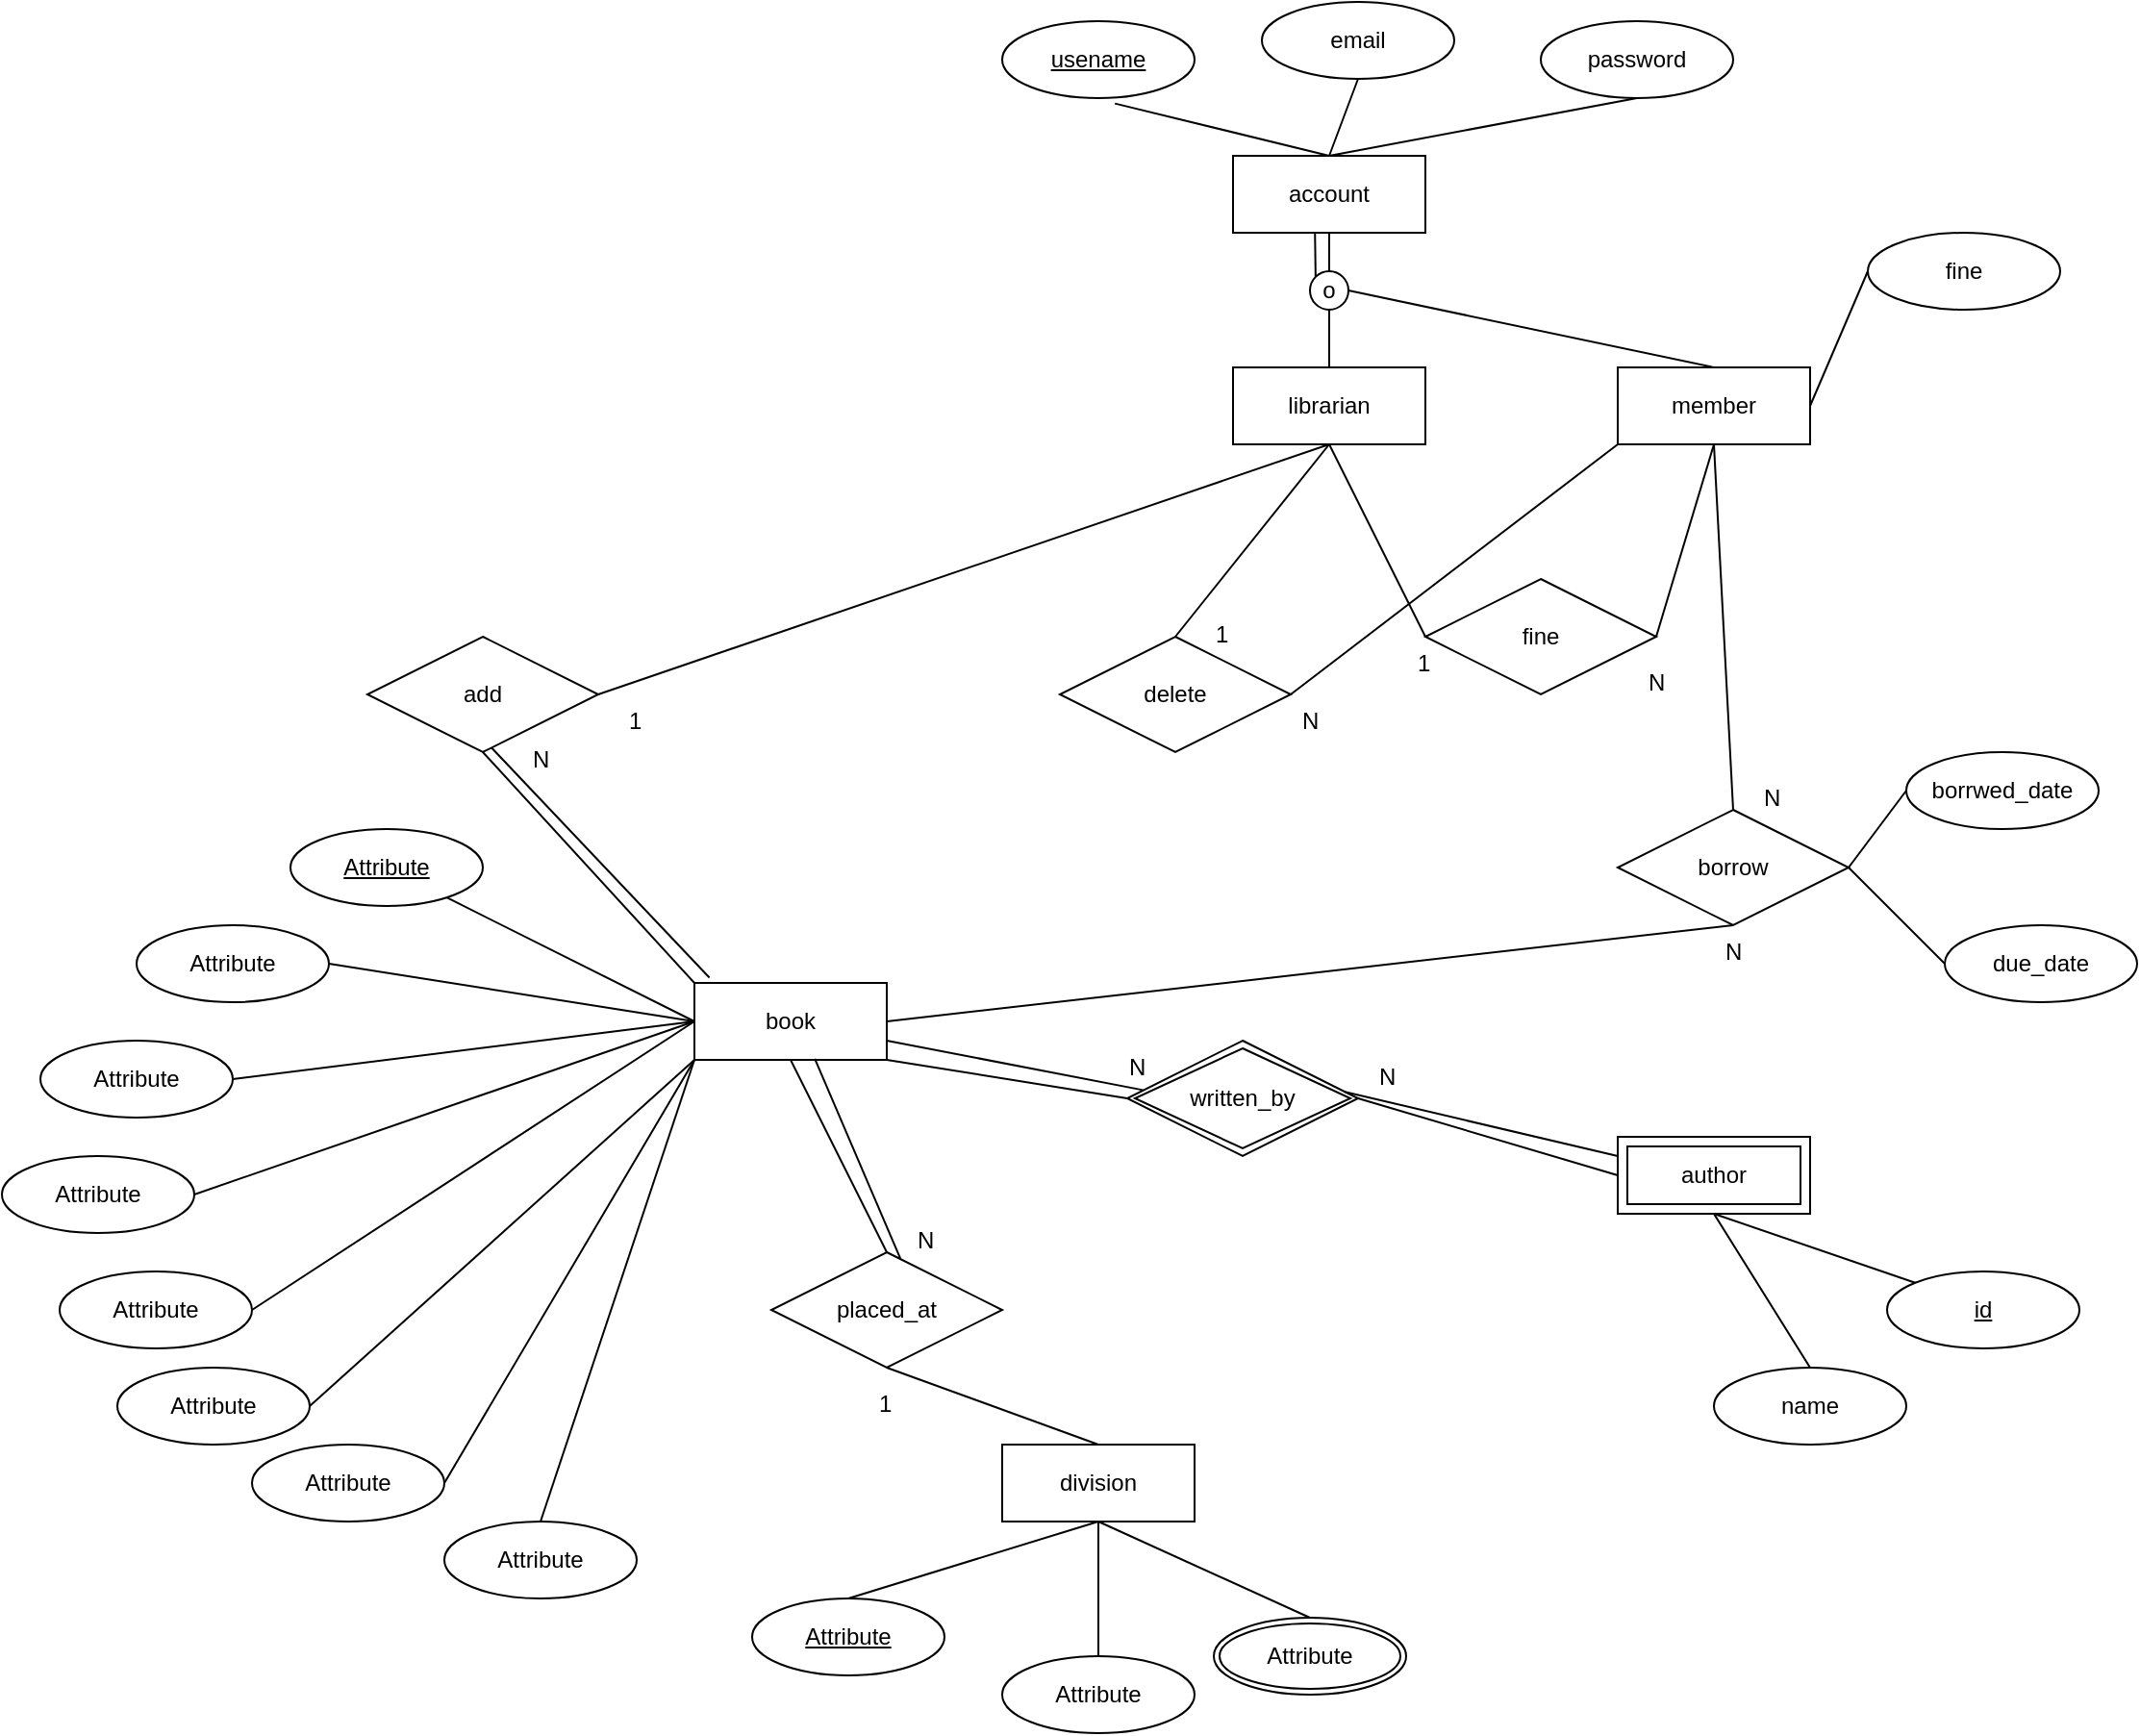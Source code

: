 <mxfile version="14.4.2" type="github">
  <diagram id="j3Z4iEj-AahcLPHdQoN0" name="Page-1">
    <mxGraphModel dx="2530" dy="1872" grid="1" gridSize="10" guides="1" tooltips="1" connect="1" arrows="1" fold="1" page="1" pageScale="1" pageWidth="850" pageHeight="1100" math="0" shadow="0">
      <root>
        <mxCell id="0" />
        <mxCell id="1" parent="0" />
        <mxCell id="8FBa52UY_1ct1oGuE3lu-1" value="account" style="whiteSpace=wrap;html=1;align=center;" vertex="1" parent="1">
          <mxGeometry x="360" y="10" width="100" height="40" as="geometry" />
        </mxCell>
        <mxCell id="8FBa52UY_1ct1oGuE3lu-3" value="librarian" style="whiteSpace=wrap;html=1;align=center;" vertex="1" parent="1">
          <mxGeometry x="360" y="120" width="100" height="40" as="geometry" />
        </mxCell>
        <mxCell id="8FBa52UY_1ct1oGuE3lu-4" value="member" style="whiteSpace=wrap;html=1;align=center;" vertex="1" parent="1">
          <mxGeometry x="560" y="120" width="100" height="40" as="geometry" />
        </mxCell>
        <mxCell id="8FBa52UY_1ct1oGuE3lu-5" value="book" style="whiteSpace=wrap;html=1;align=center;" vertex="1" parent="1">
          <mxGeometry x="80" y="440" width="100" height="40" as="geometry" />
        </mxCell>
        <mxCell id="8FBa52UY_1ct1oGuE3lu-6" value="division" style="whiteSpace=wrap;html=1;align=center;" vertex="1" parent="1">
          <mxGeometry x="240" y="680" width="100" height="40" as="geometry" />
        </mxCell>
        <mxCell id="8FBa52UY_1ct1oGuE3lu-8" value="usename" style="ellipse;whiteSpace=wrap;html=1;align=center;fontStyle=4;" vertex="1" parent="1">
          <mxGeometry x="240" y="-60" width="100" height="40" as="geometry" />
        </mxCell>
        <mxCell id="8FBa52UY_1ct1oGuE3lu-9" value="email" style="ellipse;whiteSpace=wrap;html=1;align=center;" vertex="1" parent="1">
          <mxGeometry x="375" y="-70" width="100" height="40" as="geometry" />
        </mxCell>
        <mxCell id="8FBa52UY_1ct1oGuE3lu-10" value="password" style="ellipse;whiteSpace=wrap;html=1;align=center;" vertex="1" parent="1">
          <mxGeometry x="520" y="-60" width="100" height="40" as="geometry" />
        </mxCell>
        <mxCell id="8FBa52UY_1ct1oGuE3lu-11" value="borrow" style="shape=rhombus;perimeter=rhombusPerimeter;whiteSpace=wrap;html=1;align=center;" vertex="1" parent="1">
          <mxGeometry x="560" y="350" width="120" height="60" as="geometry" />
        </mxCell>
        <mxCell id="8FBa52UY_1ct1oGuE3lu-12" value="delete" style="shape=rhombus;perimeter=rhombusPerimeter;whiteSpace=wrap;html=1;align=center;" vertex="1" parent="1">
          <mxGeometry x="270" y="260" width="120" height="60" as="geometry" />
        </mxCell>
        <mxCell id="8FBa52UY_1ct1oGuE3lu-14" value="add" style="shape=rhombus;perimeter=rhombusPerimeter;whiteSpace=wrap;html=1;align=center;" vertex="1" parent="1">
          <mxGeometry x="-90" y="260" width="120" height="60" as="geometry" />
        </mxCell>
        <mxCell id="8FBa52UY_1ct1oGuE3lu-15" value="placed_at" style="shape=rhombus;perimeter=rhombusPerimeter;whiteSpace=wrap;html=1;align=center;" vertex="1" parent="1">
          <mxGeometry x="120" y="580" width="120" height="60" as="geometry" />
        </mxCell>
        <mxCell id="8FBa52UY_1ct1oGuE3lu-16" value="author" style="shape=ext;margin=3;double=1;whiteSpace=wrap;html=1;align=center;" vertex="1" parent="1">
          <mxGeometry x="560" y="520" width="100" height="40" as="geometry" />
        </mxCell>
        <mxCell id="8FBa52UY_1ct1oGuE3lu-17" value="written_by" style="shape=rhombus;double=1;perimeter=rhombusPerimeter;whiteSpace=wrap;html=1;align=center;" vertex="1" parent="1">
          <mxGeometry x="305" y="470" width="120" height="60" as="geometry" />
        </mxCell>
        <mxCell id="8FBa52UY_1ct1oGuE3lu-18" value="" style="endArrow=none;html=1;rounded=0;entryX=0.5;entryY=1;entryDx=0;entryDy=0;exitX=0.5;exitY=0;exitDx=0;exitDy=0;" edge="1" parent="1" source="8FBa52UY_1ct1oGuE3lu-11" target="8FBa52UY_1ct1oGuE3lu-4">
          <mxGeometry relative="1" as="geometry">
            <mxPoint x="300" y="240" as="sourcePoint" />
            <mxPoint x="460" y="240" as="targetPoint" />
          </mxGeometry>
        </mxCell>
        <mxCell id="8FBa52UY_1ct1oGuE3lu-20" value="" style="endArrow=none;html=1;rounded=0;entryX=0.5;entryY=1;entryDx=0;entryDy=0;exitX=1;exitY=0.5;exitDx=0;exitDy=0;" edge="1" parent="1" source="8FBa52UY_1ct1oGuE3lu-5" target="8FBa52UY_1ct1oGuE3lu-11">
          <mxGeometry relative="1" as="geometry">
            <mxPoint x="300" y="400" as="sourcePoint" />
            <mxPoint x="460" y="400" as="targetPoint" />
          </mxGeometry>
        </mxCell>
        <mxCell id="8FBa52UY_1ct1oGuE3lu-22" value="" style="endArrow=none;html=1;rounded=0;entryX=0;entryY=1;entryDx=0;entryDy=0;exitX=1;exitY=0.5;exitDx=0;exitDy=0;" edge="1" parent="1" source="8FBa52UY_1ct1oGuE3lu-12" target="8FBa52UY_1ct1oGuE3lu-4">
          <mxGeometry relative="1" as="geometry">
            <mxPoint x="360" y="240" as="sourcePoint" />
            <mxPoint x="520" y="240" as="targetPoint" />
          </mxGeometry>
        </mxCell>
        <mxCell id="8FBa52UY_1ct1oGuE3lu-23" value="" style="endArrow=none;html=1;rounded=0;entryX=0.5;entryY=1;entryDx=0;entryDy=0;exitX=0.5;exitY=0;exitDx=0;exitDy=0;" edge="1" parent="1" source="8FBa52UY_1ct1oGuE3lu-12" target="8FBa52UY_1ct1oGuE3lu-3">
          <mxGeometry relative="1" as="geometry">
            <mxPoint x="240" y="200" as="sourcePoint" />
            <mxPoint x="400" y="200" as="targetPoint" />
          </mxGeometry>
        </mxCell>
        <mxCell id="8FBa52UY_1ct1oGuE3lu-24" value="" style="endArrow=none;html=1;rounded=0;exitX=1;exitY=1;exitDx=0;exitDy=0;entryX=0;entryY=0.5;entryDx=0;entryDy=0;" edge="1" parent="1" source="8FBa52UY_1ct1oGuE3lu-5" target="8FBa52UY_1ct1oGuE3lu-17">
          <mxGeometry relative="1" as="geometry">
            <mxPoint x="300" y="440" as="sourcePoint" />
            <mxPoint x="460" y="440" as="targetPoint" />
          </mxGeometry>
        </mxCell>
        <mxCell id="8FBa52UY_1ct1oGuE3lu-25" value="" style="endArrow=none;html=1;rounded=0;entryX=0;entryY=0.5;entryDx=0;entryDy=0;exitX=1;exitY=0.5;exitDx=0;exitDy=0;" edge="1" parent="1" source="8FBa52UY_1ct1oGuE3lu-17" target="8FBa52UY_1ct1oGuE3lu-16">
          <mxGeometry relative="1" as="geometry">
            <mxPoint x="300" y="440" as="sourcePoint" />
            <mxPoint x="460" y="440" as="targetPoint" />
          </mxGeometry>
        </mxCell>
        <mxCell id="8FBa52UY_1ct1oGuE3lu-26" value="" style="endArrow=none;html=1;rounded=0;entryX=0;entryY=0.25;entryDx=0;entryDy=0;exitX=0.938;exitY=0.442;exitDx=0;exitDy=0;exitPerimeter=0;" edge="1" parent="1" source="8FBa52UY_1ct1oGuE3lu-17" target="8FBa52UY_1ct1oGuE3lu-16">
          <mxGeometry relative="1" as="geometry">
            <mxPoint x="300" y="440" as="sourcePoint" />
            <mxPoint x="460" y="440" as="targetPoint" />
          </mxGeometry>
        </mxCell>
        <mxCell id="8FBa52UY_1ct1oGuE3lu-27" value="" style="endArrow=none;html=1;rounded=0;exitX=0.5;exitY=1;exitDx=0;exitDy=0;entryX=0;entryY=0;entryDx=0;entryDy=0;" edge="1" parent="1" source="8FBa52UY_1ct1oGuE3lu-14" target="8FBa52UY_1ct1oGuE3lu-5">
          <mxGeometry relative="1" as="geometry">
            <mxPoint x="80" y="350" as="sourcePoint" />
            <mxPoint x="240" y="350" as="targetPoint" />
          </mxGeometry>
        </mxCell>
        <mxCell id="8FBa52UY_1ct1oGuE3lu-28" value="" style="endArrow=none;html=1;rounded=0;exitX=0.538;exitY=0.963;exitDx=0;exitDy=0;exitPerimeter=0;entryX=0.078;entryY=-0.069;entryDx=0;entryDy=0;entryPerimeter=0;" edge="1" parent="1" source="8FBa52UY_1ct1oGuE3lu-14" target="8FBa52UY_1ct1oGuE3lu-5">
          <mxGeometry relative="1" as="geometry">
            <mxPoint x="80" y="350" as="sourcePoint" />
            <mxPoint x="240" y="350" as="targetPoint" />
          </mxGeometry>
        </mxCell>
        <mxCell id="8FBa52UY_1ct1oGuE3lu-29" value="" style="endArrow=none;html=1;rounded=0;exitX=1;exitY=0.5;exitDx=0;exitDy=0;" edge="1" parent="1" source="8FBa52UY_1ct1oGuE3lu-14">
          <mxGeometry relative="1" as="geometry">
            <mxPoint x="160" y="140" as="sourcePoint" />
            <mxPoint x="410" y="160" as="targetPoint" />
          </mxGeometry>
        </mxCell>
        <mxCell id="8FBa52UY_1ct1oGuE3lu-31" value="" style="endArrow=none;html=1;rounded=0;exitX=1;exitY=0.75;exitDx=0;exitDy=0;entryX=0.068;entryY=0.428;entryDx=0;entryDy=0;entryPerimeter=0;" edge="1" parent="1" source="8FBa52UY_1ct1oGuE3lu-5" target="8FBa52UY_1ct1oGuE3lu-17">
          <mxGeometry relative="1" as="geometry">
            <mxPoint x="240" y="540" as="sourcePoint" />
            <mxPoint x="400" y="540" as="targetPoint" />
          </mxGeometry>
        </mxCell>
        <mxCell id="8FBa52UY_1ct1oGuE3lu-32" value="" style="endArrow=none;html=1;rounded=0;entryX=0.5;entryY=1;entryDx=0;entryDy=0;exitX=0.5;exitY=0;exitDx=0;exitDy=0;" edge="1" parent="1" source="8FBa52UY_1ct1oGuE3lu-15" target="8FBa52UY_1ct1oGuE3lu-5">
          <mxGeometry relative="1" as="geometry">
            <mxPoint x="200" y="590" as="sourcePoint" />
            <mxPoint x="360" y="590" as="targetPoint" />
          </mxGeometry>
        </mxCell>
        <mxCell id="8FBa52UY_1ct1oGuE3lu-33" value="" style="endArrow=none;html=1;rounded=0;entryX=0.5;entryY=0;entryDx=0;entryDy=0;exitX=0.5;exitY=1;exitDx=0;exitDy=0;" edge="1" parent="1" source="8FBa52UY_1ct1oGuE3lu-15" target="8FBa52UY_1ct1oGuE3lu-6">
          <mxGeometry relative="1" as="geometry">
            <mxPoint x="200" y="590" as="sourcePoint" />
            <mxPoint x="360" y="590" as="targetPoint" />
          </mxGeometry>
        </mxCell>
        <mxCell id="8FBa52UY_1ct1oGuE3lu-34" value="" style="endArrow=none;html=1;rounded=0;entryX=0.626;entryY=0.987;entryDx=0;entryDy=0;entryPerimeter=0;exitX=0.559;exitY=0.055;exitDx=0;exitDy=0;exitPerimeter=0;" edge="1" parent="1" source="8FBa52UY_1ct1oGuE3lu-15" target="8FBa52UY_1ct1oGuE3lu-5">
          <mxGeometry relative="1" as="geometry">
            <mxPoint x="200" y="590" as="sourcePoint" />
            <mxPoint x="360" y="590" as="targetPoint" />
          </mxGeometry>
        </mxCell>
        <mxCell id="8FBa52UY_1ct1oGuE3lu-35" value="o" style="ellipse;whiteSpace=wrap;html=1;aspect=fixed;" vertex="1" parent="1">
          <mxGeometry x="400" y="70" width="20" height="20" as="geometry" />
        </mxCell>
        <mxCell id="8FBa52UY_1ct1oGuE3lu-36" value="" style="endArrow=none;html=1;entryX=0.5;entryY=0;entryDx=0;entryDy=0;exitX=1;exitY=0.5;exitDx=0;exitDy=0;" edge="1" parent="1" source="8FBa52UY_1ct1oGuE3lu-35" target="8FBa52UY_1ct1oGuE3lu-4">
          <mxGeometry width="50" height="50" relative="1" as="geometry">
            <mxPoint x="500" y="130" as="sourcePoint" />
            <mxPoint x="550" y="80" as="targetPoint" />
          </mxGeometry>
        </mxCell>
        <mxCell id="8FBa52UY_1ct1oGuE3lu-37" value="" style="endArrow=none;html=1;exitX=0.5;exitY=1;exitDx=0;exitDy=0;" edge="1" parent="1" source="8FBa52UY_1ct1oGuE3lu-35" target="8FBa52UY_1ct1oGuE3lu-3">
          <mxGeometry width="50" height="50" relative="1" as="geometry">
            <mxPoint x="500" y="130" as="sourcePoint" />
            <mxPoint x="550" y="80" as="targetPoint" />
          </mxGeometry>
        </mxCell>
        <mxCell id="8FBa52UY_1ct1oGuE3lu-39" value="" style="endArrow=none;html=1;entryX=0.5;entryY=1;entryDx=0;entryDy=0;exitX=0.5;exitY=0;exitDx=0;exitDy=0;" edge="1" parent="1" source="8FBa52UY_1ct1oGuE3lu-35" target="8FBa52UY_1ct1oGuE3lu-1">
          <mxGeometry width="50" height="50" relative="1" as="geometry">
            <mxPoint x="390" y="120" as="sourcePoint" />
            <mxPoint x="440" y="70" as="targetPoint" />
          </mxGeometry>
        </mxCell>
        <mxCell id="8FBa52UY_1ct1oGuE3lu-40" value="" style="endArrow=none;html=1;entryX=0.426;entryY=0.999;entryDx=0;entryDy=0;entryPerimeter=0;exitX=0;exitY=0;exitDx=0;exitDy=0;" edge="1" parent="1" source="8FBa52UY_1ct1oGuE3lu-35" target="8FBa52UY_1ct1oGuE3lu-1">
          <mxGeometry width="50" height="50" relative="1" as="geometry">
            <mxPoint x="390" y="120" as="sourcePoint" />
            <mxPoint x="440" y="70" as="targetPoint" />
          </mxGeometry>
        </mxCell>
        <mxCell id="8FBa52UY_1ct1oGuE3lu-41" value="Attribute" style="ellipse;whiteSpace=wrap;html=1;align=center;fontStyle=4;" vertex="1" parent="1">
          <mxGeometry x="-130" y="360" width="100" height="40" as="geometry" />
        </mxCell>
        <mxCell id="8FBa52UY_1ct1oGuE3lu-42" value="Attribute" style="ellipse;whiteSpace=wrap;html=1;align=center;" vertex="1" parent="1">
          <mxGeometry x="-210" y="410" width="100" height="40" as="geometry" />
        </mxCell>
        <mxCell id="8FBa52UY_1ct1oGuE3lu-43" value="Attribute" style="ellipse;whiteSpace=wrap;html=1;align=center;" vertex="1" parent="1">
          <mxGeometry x="-260" y="470" width="100" height="40" as="geometry" />
        </mxCell>
        <mxCell id="8FBa52UY_1ct1oGuE3lu-44" value="Attribute" style="ellipse;whiteSpace=wrap;html=1;align=center;" vertex="1" parent="1">
          <mxGeometry x="-280" y="530" width="100" height="40" as="geometry" />
        </mxCell>
        <mxCell id="8FBa52UY_1ct1oGuE3lu-45" value="Attribute" style="ellipse;whiteSpace=wrap;html=1;align=center;" vertex="1" parent="1">
          <mxGeometry x="-250" y="590" width="100" height="40" as="geometry" />
        </mxCell>
        <mxCell id="8FBa52UY_1ct1oGuE3lu-46" value="Attribute" style="ellipse;whiteSpace=wrap;html=1;align=center;" vertex="1" parent="1">
          <mxGeometry x="-220" y="640" width="100" height="40" as="geometry" />
        </mxCell>
        <mxCell id="8FBa52UY_1ct1oGuE3lu-47" value="Attribute" style="ellipse;whiteSpace=wrap;html=1;align=center;" vertex="1" parent="1">
          <mxGeometry x="-150" y="680" width="100" height="40" as="geometry" />
        </mxCell>
        <mxCell id="8FBa52UY_1ct1oGuE3lu-48" value="Attribute" style="ellipse;whiteSpace=wrap;html=1;align=center;" vertex="1" parent="1">
          <mxGeometry x="-50" y="720" width="100" height="40" as="geometry" />
        </mxCell>
        <mxCell id="8FBa52UY_1ct1oGuE3lu-50" value="name" style="ellipse;whiteSpace=wrap;html=1;align=center;" vertex="1" parent="1">
          <mxGeometry x="610" y="640" width="100" height="40" as="geometry" />
        </mxCell>
        <mxCell id="8FBa52UY_1ct1oGuE3lu-51" value="id" style="ellipse;whiteSpace=wrap;html=1;align=center;fontStyle=4;" vertex="1" parent="1">
          <mxGeometry x="700" y="590" width="100" height="40" as="geometry" />
        </mxCell>
        <mxCell id="8FBa52UY_1ct1oGuE3lu-52" value="Attribute" style="ellipse;whiteSpace=wrap;html=1;align=center;" vertex="1" parent="1">
          <mxGeometry x="240" y="790" width="100" height="40" as="geometry" />
        </mxCell>
        <mxCell id="8FBa52UY_1ct1oGuE3lu-53" value="Attribute" style="ellipse;whiteSpace=wrap;html=1;align=center;fontStyle=4;" vertex="1" parent="1">
          <mxGeometry x="110" y="760" width="100" height="40" as="geometry" />
        </mxCell>
        <mxCell id="8FBa52UY_1ct1oGuE3lu-55" value="Attribute" style="ellipse;shape=doubleEllipse;margin=3;whiteSpace=wrap;html=1;align=center;" vertex="1" parent="1">
          <mxGeometry x="350" y="770" width="100" height="40" as="geometry" />
        </mxCell>
        <mxCell id="8FBa52UY_1ct1oGuE3lu-56" value="borrwed_date" style="ellipse;whiteSpace=wrap;html=1;align=center;" vertex="1" parent="1">
          <mxGeometry x="710" y="320" width="100" height="40" as="geometry" />
        </mxCell>
        <mxCell id="8FBa52UY_1ct1oGuE3lu-57" value="due_date" style="ellipse;whiteSpace=wrap;html=1;align=center;" vertex="1" parent="1">
          <mxGeometry x="730" y="410" width="100" height="40" as="geometry" />
        </mxCell>
        <mxCell id="8FBa52UY_1ct1oGuE3lu-58" value="" style="endArrow=none;html=1;rounded=0;exitX=1;exitY=0.5;exitDx=0;exitDy=0;entryX=0;entryY=0.5;entryDx=0;entryDy=0;" edge="1" parent="1" source="8FBa52UY_1ct1oGuE3lu-11" target="8FBa52UY_1ct1oGuE3lu-56">
          <mxGeometry relative="1" as="geometry">
            <mxPoint x="560" y="260" as="sourcePoint" />
            <mxPoint x="720" y="260" as="targetPoint" />
          </mxGeometry>
        </mxCell>
        <mxCell id="8FBa52UY_1ct1oGuE3lu-59" value="" style="endArrow=none;html=1;rounded=0;entryX=0;entryY=0.5;entryDx=0;entryDy=0;" edge="1" parent="1" target="8FBa52UY_1ct1oGuE3lu-57">
          <mxGeometry relative="1" as="geometry">
            <mxPoint x="680" y="380" as="sourcePoint" />
            <mxPoint x="880" y="390" as="targetPoint" />
          </mxGeometry>
        </mxCell>
        <mxCell id="8FBa52UY_1ct1oGuE3lu-60" value="" style="endArrow=none;html=1;rounded=0;" edge="1" parent="1" source="8FBa52UY_1ct1oGuE3lu-41">
          <mxGeometry relative="1" as="geometry">
            <mxPoint x="240" y="390" as="sourcePoint" />
            <mxPoint x="80" y="460" as="targetPoint" />
          </mxGeometry>
        </mxCell>
        <mxCell id="8FBa52UY_1ct1oGuE3lu-61" value="" style="endArrow=none;html=1;rounded=0;exitX=1;exitY=0.5;exitDx=0;exitDy=0;entryX=0;entryY=0.5;entryDx=0;entryDy=0;" edge="1" parent="1" source="8FBa52UY_1ct1oGuE3lu-42" target="8FBa52UY_1ct1oGuE3lu-5">
          <mxGeometry relative="1" as="geometry">
            <mxPoint x="240" y="410" as="sourcePoint" />
            <mxPoint x="400" y="410" as="targetPoint" />
          </mxGeometry>
        </mxCell>
        <mxCell id="8FBa52UY_1ct1oGuE3lu-62" value="" style="endArrow=none;html=1;rounded=0;exitX=1;exitY=0.5;exitDx=0;exitDy=0;entryX=0;entryY=0.5;entryDx=0;entryDy=0;" edge="1" parent="1" source="8FBa52UY_1ct1oGuE3lu-43" target="8FBa52UY_1ct1oGuE3lu-5">
          <mxGeometry relative="1" as="geometry">
            <mxPoint x="240" y="410" as="sourcePoint" />
            <mxPoint x="400" y="410" as="targetPoint" />
          </mxGeometry>
        </mxCell>
        <mxCell id="8FBa52UY_1ct1oGuE3lu-63" value="" style="endArrow=none;html=1;rounded=0;exitX=1;exitY=0.5;exitDx=0;exitDy=0;" edge="1" parent="1" source="8FBa52UY_1ct1oGuE3lu-44">
          <mxGeometry relative="1" as="geometry">
            <mxPoint x="240" y="410" as="sourcePoint" />
            <mxPoint x="80" y="460" as="targetPoint" />
          </mxGeometry>
        </mxCell>
        <mxCell id="8FBa52UY_1ct1oGuE3lu-64" value="" style="endArrow=none;html=1;rounded=0;exitX=1;exitY=0.5;exitDx=0;exitDy=0;" edge="1" parent="1" source="8FBa52UY_1ct1oGuE3lu-45">
          <mxGeometry relative="1" as="geometry">
            <mxPoint x="240" y="410" as="sourcePoint" />
            <mxPoint x="80" y="460" as="targetPoint" />
          </mxGeometry>
        </mxCell>
        <mxCell id="8FBa52UY_1ct1oGuE3lu-65" value="" style="endArrow=none;html=1;rounded=0;exitX=1;exitY=0.5;exitDx=0;exitDy=0;entryX=0;entryY=1;entryDx=0;entryDy=0;" edge="1" parent="1" source="8FBa52UY_1ct1oGuE3lu-46" target="8FBa52UY_1ct1oGuE3lu-5">
          <mxGeometry relative="1" as="geometry">
            <mxPoint x="240" y="580" as="sourcePoint" />
            <mxPoint x="400" y="580" as="targetPoint" />
          </mxGeometry>
        </mxCell>
        <mxCell id="8FBa52UY_1ct1oGuE3lu-66" value="" style="endArrow=none;html=1;rounded=0;exitX=1;exitY=0.5;exitDx=0;exitDy=0;entryX=0;entryY=1;entryDx=0;entryDy=0;" edge="1" parent="1" source="8FBa52UY_1ct1oGuE3lu-47" target="8FBa52UY_1ct1oGuE3lu-5">
          <mxGeometry relative="1" as="geometry">
            <mxPoint x="240" y="580" as="sourcePoint" />
            <mxPoint x="400" y="580" as="targetPoint" />
          </mxGeometry>
        </mxCell>
        <mxCell id="8FBa52UY_1ct1oGuE3lu-67" value="" style="endArrow=none;html=1;rounded=0;exitX=0.5;exitY=0;exitDx=0;exitDy=0;" edge="1" parent="1" source="8FBa52UY_1ct1oGuE3lu-48">
          <mxGeometry relative="1" as="geometry">
            <mxPoint x="240" y="580" as="sourcePoint" />
            <mxPoint x="80" y="480" as="targetPoint" />
          </mxGeometry>
        </mxCell>
        <mxCell id="8FBa52UY_1ct1oGuE3lu-68" value="" style="endArrow=none;html=1;rounded=0;exitX=0.5;exitY=1;exitDx=0;exitDy=0;entryX=0.5;entryY=0;entryDx=0;entryDy=0;" edge="1" parent="1" source="8FBa52UY_1ct1oGuE3lu-16" target="8FBa52UY_1ct1oGuE3lu-50">
          <mxGeometry relative="1" as="geometry">
            <mxPoint x="510" y="670" as="sourcePoint" />
            <mxPoint x="670" y="670" as="targetPoint" />
          </mxGeometry>
        </mxCell>
        <mxCell id="8FBa52UY_1ct1oGuE3lu-69" value="" style="endArrow=none;html=1;rounded=0;entryX=0;entryY=0;entryDx=0;entryDy=0;" edge="1" parent="1" target="8FBa52UY_1ct1oGuE3lu-51">
          <mxGeometry relative="1" as="geometry">
            <mxPoint x="610" y="560" as="sourcePoint" />
            <mxPoint x="670" y="670" as="targetPoint" />
          </mxGeometry>
        </mxCell>
        <mxCell id="8FBa52UY_1ct1oGuE3lu-71" value="" style="endArrow=none;html=1;rounded=0;exitX=0.5;exitY=1;exitDx=0;exitDy=0;entryX=0.5;entryY=0;entryDx=0;entryDy=0;" edge="1" parent="1" source="8FBa52UY_1ct1oGuE3lu-6" target="8FBa52UY_1ct1oGuE3lu-55">
          <mxGeometry relative="1" as="geometry">
            <mxPoint x="440" y="770" as="sourcePoint" />
            <mxPoint x="600" y="770" as="targetPoint" />
          </mxGeometry>
        </mxCell>
        <mxCell id="8FBa52UY_1ct1oGuE3lu-72" value="" style="endArrow=none;html=1;rounded=0;exitX=0.5;exitY=1;exitDx=0;exitDy=0;entryX=0.5;entryY=0;entryDx=0;entryDy=0;" edge="1" parent="1" source="8FBa52UY_1ct1oGuE3lu-6" target="8FBa52UY_1ct1oGuE3lu-52">
          <mxGeometry relative="1" as="geometry">
            <mxPoint x="440" y="770" as="sourcePoint" />
            <mxPoint x="600" y="770" as="targetPoint" />
          </mxGeometry>
        </mxCell>
        <mxCell id="8FBa52UY_1ct1oGuE3lu-73" value="" style="endArrow=none;html=1;rounded=0;exitX=0.5;exitY=1;exitDx=0;exitDy=0;entryX=0.5;entryY=0;entryDx=0;entryDy=0;" edge="1" parent="1" source="8FBa52UY_1ct1oGuE3lu-6" target="8FBa52UY_1ct1oGuE3lu-53">
          <mxGeometry relative="1" as="geometry">
            <mxPoint x="440" y="770" as="sourcePoint" />
            <mxPoint x="600" y="770" as="targetPoint" />
          </mxGeometry>
        </mxCell>
        <mxCell id="8FBa52UY_1ct1oGuE3lu-77" value="" style="endArrow=none;html=1;rounded=0;exitX=0.586;exitY=1.07;exitDx=0;exitDy=0;exitPerimeter=0;entryX=0.5;entryY=0;entryDx=0;entryDy=0;" edge="1" parent="1" source="8FBa52UY_1ct1oGuE3lu-8" target="8FBa52UY_1ct1oGuE3lu-1">
          <mxGeometry relative="1" as="geometry">
            <mxPoint x="290" y="110" as="sourcePoint" />
            <mxPoint x="450" y="110" as="targetPoint" />
          </mxGeometry>
        </mxCell>
        <mxCell id="8FBa52UY_1ct1oGuE3lu-78" value="" style="endArrow=none;html=1;rounded=0;entryX=0.5;entryY=1;entryDx=0;entryDy=0;exitX=0.5;exitY=0;exitDx=0;exitDy=0;" edge="1" parent="1" source="8FBa52UY_1ct1oGuE3lu-1" target="8FBa52UY_1ct1oGuE3lu-9">
          <mxGeometry relative="1" as="geometry">
            <mxPoint x="290" y="110" as="sourcePoint" />
            <mxPoint x="450" y="110" as="targetPoint" />
          </mxGeometry>
        </mxCell>
        <mxCell id="8FBa52UY_1ct1oGuE3lu-79" value="" style="endArrow=none;html=1;rounded=0;entryX=0.5;entryY=1;entryDx=0;entryDy=0;exitX=0.5;exitY=0;exitDx=0;exitDy=0;" edge="1" parent="1" source="8FBa52UY_1ct1oGuE3lu-1" target="8FBa52UY_1ct1oGuE3lu-10">
          <mxGeometry relative="1" as="geometry">
            <mxPoint x="290" y="110" as="sourcePoint" />
            <mxPoint x="450" y="110" as="targetPoint" />
          </mxGeometry>
        </mxCell>
        <mxCell id="8FBa52UY_1ct1oGuE3lu-80" value="fine" style="ellipse;whiteSpace=wrap;html=1;align=center;" vertex="1" parent="1">
          <mxGeometry x="690" y="50" width="100" height="40" as="geometry" />
        </mxCell>
        <mxCell id="8FBa52UY_1ct1oGuE3lu-81" value="" style="endArrow=none;html=1;rounded=0;entryX=0;entryY=0.5;entryDx=0;entryDy=0;exitX=1;exitY=0.5;exitDx=0;exitDy=0;" edge="1" parent="1" source="8FBa52UY_1ct1oGuE3lu-4" target="8FBa52UY_1ct1oGuE3lu-80">
          <mxGeometry relative="1" as="geometry">
            <mxPoint x="580" y="190" as="sourcePoint" />
            <mxPoint x="740" y="190" as="targetPoint" />
          </mxGeometry>
        </mxCell>
        <mxCell id="8FBa52UY_1ct1oGuE3lu-82" value="fine" style="shape=rhombus;perimeter=rhombusPerimeter;whiteSpace=wrap;html=1;align=center;" vertex="1" parent="1">
          <mxGeometry x="460" y="230" width="120" height="60" as="geometry" />
        </mxCell>
        <mxCell id="8FBa52UY_1ct1oGuE3lu-83" value="" style="endArrow=none;html=1;rounded=0;exitX=1;exitY=0.5;exitDx=0;exitDy=0;" edge="1" parent="1" source="8FBa52UY_1ct1oGuE3lu-82">
          <mxGeometry relative="1" as="geometry">
            <mxPoint x="440" y="260" as="sourcePoint" />
            <mxPoint x="610" y="160" as="targetPoint" />
          </mxGeometry>
        </mxCell>
        <mxCell id="8FBa52UY_1ct1oGuE3lu-84" value="" style="endArrow=none;html=1;rounded=0;entryX=0;entryY=0.5;entryDx=0;entryDy=0;" edge="1" parent="1" target="8FBa52UY_1ct1oGuE3lu-82">
          <mxGeometry relative="1" as="geometry">
            <mxPoint x="410" y="160" as="sourcePoint" />
            <mxPoint x="600" y="260" as="targetPoint" />
          </mxGeometry>
        </mxCell>
        <mxCell id="8FBa52UY_1ct1oGuE3lu-85" value="N" style="text;strokeColor=none;fillColor=none;spacingLeft=4;spacingRight=4;overflow=hidden;rotatable=0;points=[[0,0.5],[1,0.5]];portConstraint=eastwest;fontSize=12;" vertex="1" parent="1">
          <mxGeometry x="430" y="475" width="40" height="30" as="geometry" />
        </mxCell>
        <mxCell id="8FBa52UY_1ct1oGuE3lu-87" value="N" style="text;strokeColor=none;fillColor=none;spacingLeft=4;spacingRight=4;overflow=hidden;rotatable=0;points=[[0,0.5],[1,0.5]];portConstraint=eastwest;fontSize=12;" vertex="1" parent="1">
          <mxGeometry x="300" y="470" width="40" height="30" as="geometry" />
        </mxCell>
        <mxCell id="8FBa52UY_1ct1oGuE3lu-88" value="N" style="text;strokeColor=none;fillColor=none;spacingLeft=4;spacingRight=4;overflow=hidden;rotatable=0;points=[[0,0.5],[1,0.5]];portConstraint=eastwest;fontSize=12;" vertex="1" parent="1">
          <mxGeometry x="610" y="410" width="40" height="30" as="geometry" />
        </mxCell>
        <mxCell id="8FBa52UY_1ct1oGuE3lu-89" value="N" style="text;strokeColor=none;fillColor=none;spacingLeft=4;spacingRight=4;overflow=hidden;rotatable=0;points=[[0,0.5],[1,0.5]];portConstraint=eastwest;fontSize=12;" vertex="1" parent="1">
          <mxGeometry x="630" y="330" width="40" height="30" as="geometry" />
        </mxCell>
        <mxCell id="8FBa52UY_1ct1oGuE3lu-90" value="N" style="text;strokeColor=none;fillColor=none;spacingLeft=4;spacingRight=4;overflow=hidden;rotatable=0;points=[[0,0.5],[1,0.5]];portConstraint=eastwest;fontSize=12;" vertex="1" parent="1">
          <mxGeometry x="570" y="270" width="40" height="30" as="geometry" />
        </mxCell>
        <mxCell id="8FBa52UY_1ct1oGuE3lu-91" value="1&#xa;" style="text;strokeColor=none;fillColor=none;spacingLeft=4;spacingRight=4;overflow=hidden;rotatable=0;points=[[0,0.5],[1,0.5]];portConstraint=eastwest;fontSize=12;" vertex="1" parent="1">
          <mxGeometry x="450" y="260" width="40" height="30" as="geometry" />
        </mxCell>
        <mxCell id="8FBa52UY_1ct1oGuE3lu-92" value="1&#xa;" style="text;strokeColor=none;fillColor=none;spacingLeft=4;spacingRight=4;overflow=hidden;rotatable=0;points=[[0,0.5],[1,0.5]];portConstraint=eastwest;fontSize=12;" vertex="1" parent="1">
          <mxGeometry x="345" y="245" width="40" height="30" as="geometry" />
        </mxCell>
        <mxCell id="8FBa52UY_1ct1oGuE3lu-93" value="N" style="text;strokeColor=none;fillColor=none;spacingLeft=4;spacingRight=4;overflow=hidden;rotatable=0;points=[[0,0.5],[1,0.5]];portConstraint=eastwest;fontSize=12;" vertex="1" parent="1">
          <mxGeometry x="390" y="290" width="40" height="30" as="geometry" />
        </mxCell>
        <mxCell id="8FBa52UY_1ct1oGuE3lu-95" value="N" style="text;strokeColor=none;fillColor=none;spacingLeft=4;spacingRight=4;overflow=hidden;rotatable=0;points=[[0,0.5],[1,0.5]];portConstraint=eastwest;fontSize=12;" vertex="1" parent="1">
          <mxGeometry x="190" y="560" width="40" height="30" as="geometry" />
        </mxCell>
        <mxCell id="8FBa52UY_1ct1oGuE3lu-96" value="1&#xa;" style="text;strokeColor=none;fillColor=none;spacingLeft=4;spacingRight=4;overflow=hidden;rotatable=0;points=[[0,0.5],[1,0.5]];portConstraint=eastwest;fontSize=12;" vertex="1" parent="1">
          <mxGeometry x="40" y="290" width="40" height="30" as="geometry" />
        </mxCell>
        <mxCell id="8FBa52UY_1ct1oGuE3lu-97" value="1&#xa;" style="text;strokeColor=none;fillColor=none;spacingLeft=4;spacingRight=4;overflow=hidden;rotatable=0;points=[[0,0.5],[1,0.5]];portConstraint=eastwest;fontSize=12;" vertex="1" parent="1">
          <mxGeometry x="170" y="645" width="40" height="30" as="geometry" />
        </mxCell>
        <mxCell id="8FBa52UY_1ct1oGuE3lu-98" value="N" style="text;strokeColor=none;fillColor=none;spacingLeft=4;spacingRight=4;overflow=hidden;rotatable=0;points=[[0,0.5],[1,0.5]];portConstraint=eastwest;fontSize=12;" vertex="1" parent="1">
          <mxGeometry x="-10" y="310" width="40" height="30" as="geometry" />
        </mxCell>
      </root>
    </mxGraphModel>
  </diagram>
</mxfile>
